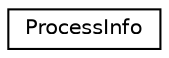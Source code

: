 digraph "Graphical Class Hierarchy"
{
  edge [fontname="Helvetica",fontsize="10",labelfontname="Helvetica",labelfontsize="10"];
  node [fontname="Helvetica",fontsize="10",shape=record];
  rankdir="LR";
  Node0 [label="ProcessInfo",height=0.2,width=0.4,color="black", fillcolor="white", style="filled",URL="$classaworx_1_1lib_1_1system_1_1ProcessInfo.html"];
}
